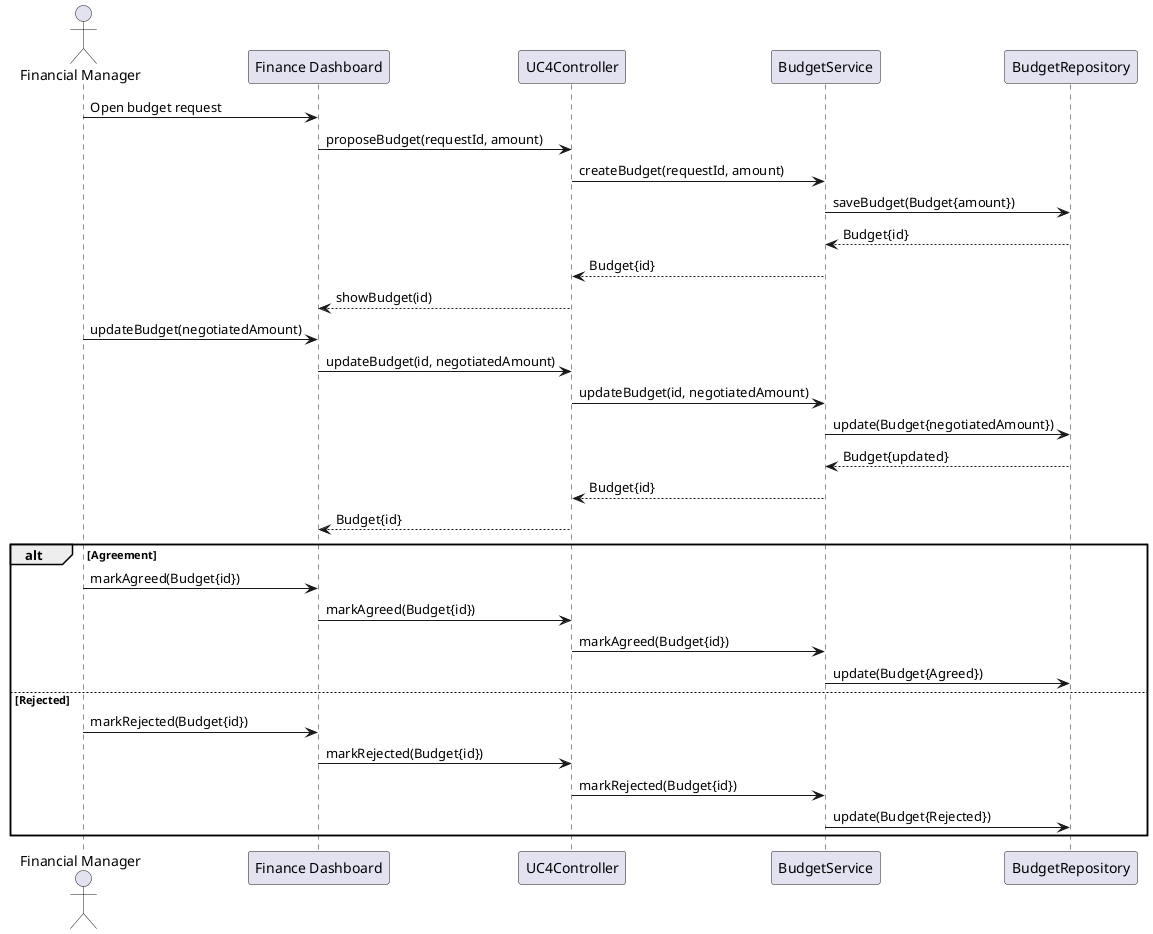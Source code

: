 @startuml
actor "Financial Manager" as FM
participant "Finance Dashboard" as UI
participant "UC4Controller" as UC4
participant "BudgetService" as Svc
participant "BudgetRepository" as Repo
FM -> UI: Open budget request
UI -> UC4: proposeBudget(requestId, amount)
UC4 -> Svc: createBudget(requestId, amount)
Svc -> Repo: saveBudget(Budget{amount})
Repo --> Svc: Budget{id}
Svc --> UC4: Budget{id}
UC4 --> UI: showBudget(id)
FM -> UI: updateBudget(negotiatedAmount)
UI -> UC4: updateBudget(id, negotiatedAmount)
UC4 -> Svc: updateBudget(id, negotiatedAmount)
Svc -> Repo: update(Budget{negotiatedAmount})
Repo --> Svc: Budget{updated}
Svc --> UC4: Budget{id}
UC4 --> UI: Budget{id}
alt Agreement
  FM -> UI: markAgreed(Budget{id})
  UI -> UC4: markAgreed(Budget{id})
  UC4 -> Svc: markAgreed(Budget{id})
  Svc -> Repo: update(Budget{Agreed})
else Rejected
  FM -> UI: markRejected(Budget{id})
  UI -> UC4: markRejected(Budget{id})
  UC4 -> Svc: markRejected(Budget{id})
  Svc -> Repo: update(Budget{Rejected})
end
@enduml